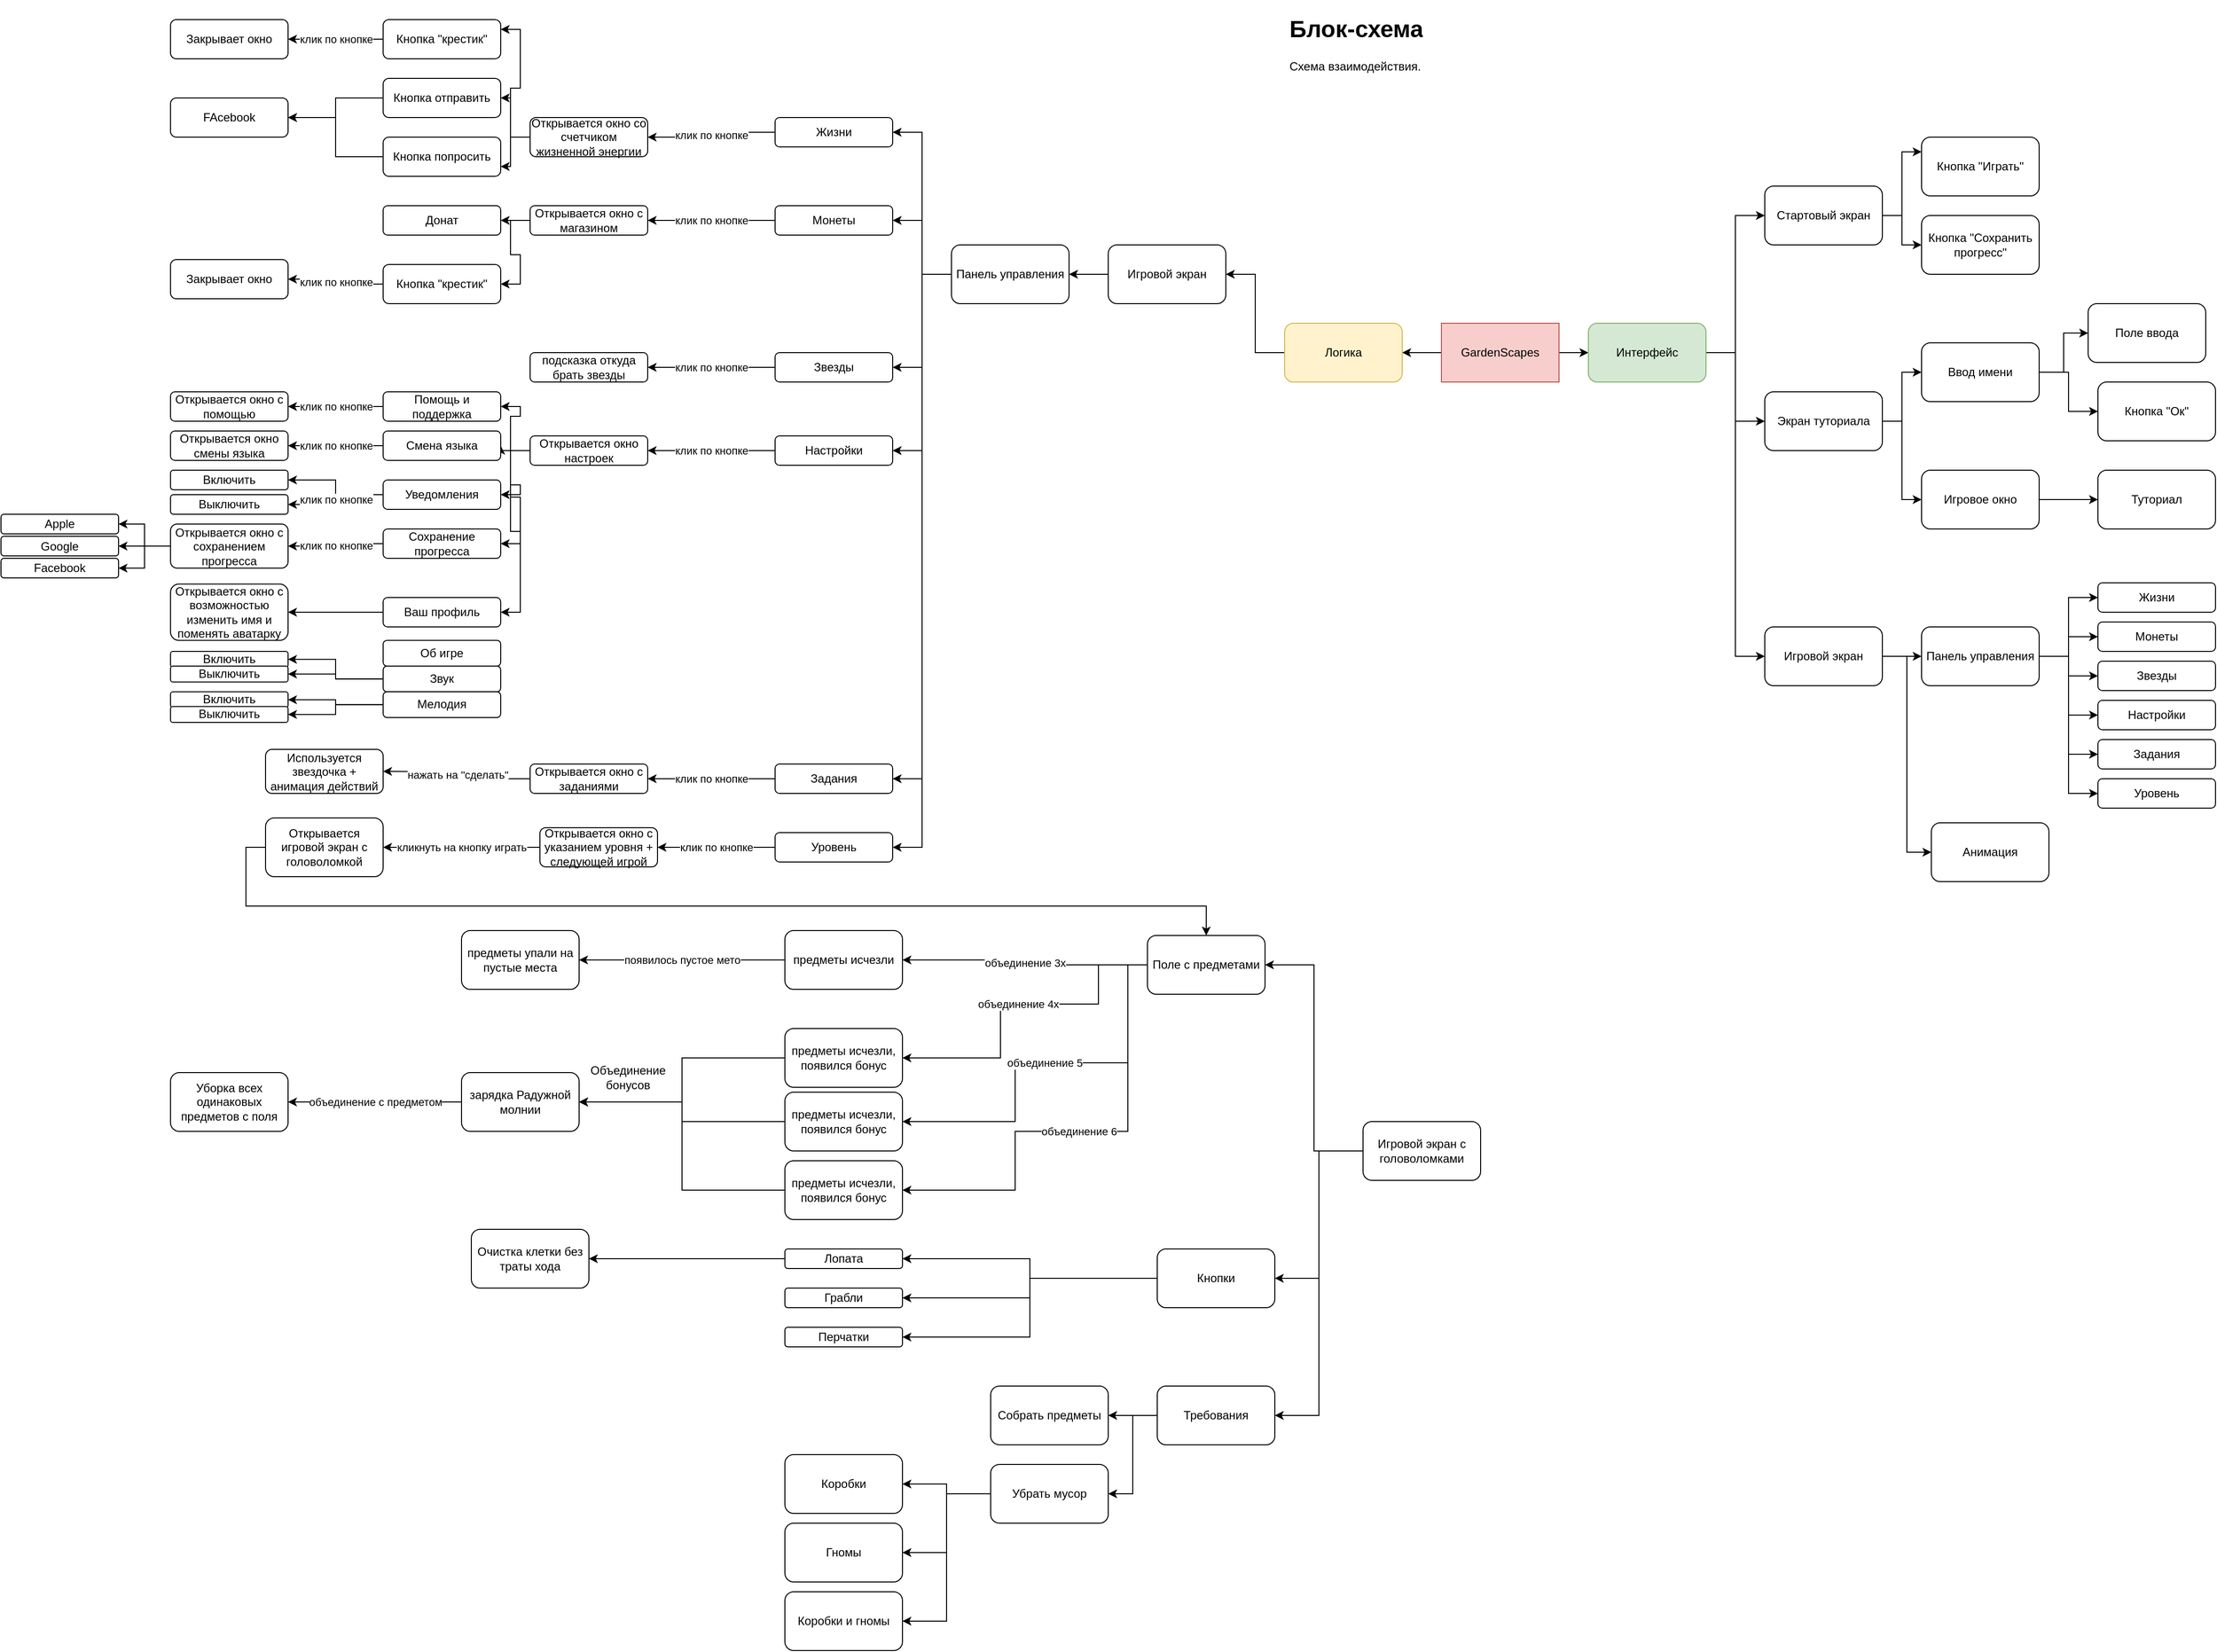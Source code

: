<mxfile version="15.9.4" type="github">
  <diagram id="-3qTyUgSQW8smCoNh1RV" name="Page-1">
    <mxGraphModel dx="2748" dy="619" grid="1" gridSize="10" guides="1" tooltips="1" connect="1" arrows="1" fold="1" page="1" pageScale="1" pageWidth="827" pageHeight="1169" math="0" shadow="0">
      <root>
        <mxCell id="0" />
        <mxCell id="1" parent="0" />
        <mxCell id="cfINHwRxvX_QHTuSYm5q-5" style="edgeStyle=orthogonalEdgeStyle;rounded=0;orthogonalLoop=1;jettySize=auto;html=1;exitX=1;exitY=0.5;exitDx=0;exitDy=0;entryX=0;entryY=0.5;entryDx=0;entryDy=0;" parent="1" source="cfINHwRxvX_QHTuSYm5q-1" target="cfINHwRxvX_QHTuSYm5q-4" edge="1">
          <mxGeometry relative="1" as="geometry" />
        </mxCell>
        <mxCell id="cfINHwRxvX_QHTuSYm5q-45" style="edgeStyle=orthogonalEdgeStyle;rounded=0;orthogonalLoop=1;jettySize=auto;html=1;exitX=0;exitY=0.5;exitDx=0;exitDy=0;entryX=1;entryY=0.5;entryDx=0;entryDy=0;" parent="1" source="cfINHwRxvX_QHTuSYm5q-1" target="cfINHwRxvX_QHTuSYm5q-44" edge="1">
          <mxGeometry relative="1" as="geometry" />
        </mxCell>
        <mxCell id="cfINHwRxvX_QHTuSYm5q-1" value="GardenScapes" style="rounded=0;whiteSpace=wrap;html=1;fillColor=#f8cecc;strokeColor=#b85450;" parent="1" vertex="1">
          <mxGeometry x="350" y="360" width="120" height="60" as="geometry" />
        </mxCell>
        <mxCell id="cfINHwRxvX_QHTuSYm5q-9" style="edgeStyle=orthogonalEdgeStyle;rounded=0;orthogonalLoop=1;jettySize=auto;html=1;exitX=1;exitY=0.5;exitDx=0;exitDy=0;entryX=0;entryY=0.5;entryDx=0;entryDy=0;" parent="1" source="cfINHwRxvX_QHTuSYm5q-4" target="cfINHwRxvX_QHTuSYm5q-6" edge="1">
          <mxGeometry relative="1" as="geometry" />
        </mxCell>
        <mxCell id="cfINHwRxvX_QHTuSYm5q-19" style="edgeStyle=orthogonalEdgeStyle;rounded=0;orthogonalLoop=1;jettySize=auto;html=1;exitX=1;exitY=0.5;exitDx=0;exitDy=0;entryX=0;entryY=0.5;entryDx=0;entryDy=0;" parent="1" source="cfINHwRxvX_QHTuSYm5q-4" target="cfINHwRxvX_QHTuSYm5q-13" edge="1">
          <mxGeometry relative="1" as="geometry" />
        </mxCell>
        <mxCell id="cfINHwRxvX_QHTuSYm5q-27" style="edgeStyle=orthogonalEdgeStyle;rounded=0;orthogonalLoop=1;jettySize=auto;html=1;exitX=1;exitY=0.5;exitDx=0;exitDy=0;entryX=0;entryY=0.5;entryDx=0;entryDy=0;" parent="1" source="cfINHwRxvX_QHTuSYm5q-4" target="cfINHwRxvX_QHTuSYm5q-26" edge="1">
          <mxGeometry relative="1" as="geometry" />
        </mxCell>
        <mxCell id="cfINHwRxvX_QHTuSYm5q-4" value="Интерфейс" style="rounded=1;whiteSpace=wrap;html=1;fillColor=#d5e8d4;strokeColor=#82b366;" parent="1" vertex="1">
          <mxGeometry x="500" y="360" width="120" height="60" as="geometry" />
        </mxCell>
        <mxCell id="cfINHwRxvX_QHTuSYm5q-10" style="edgeStyle=orthogonalEdgeStyle;rounded=0;orthogonalLoop=1;jettySize=auto;html=1;exitX=1;exitY=0.5;exitDx=0;exitDy=0;entryX=0;entryY=0.25;entryDx=0;entryDy=0;" parent="1" source="cfINHwRxvX_QHTuSYm5q-6" target="cfINHwRxvX_QHTuSYm5q-7" edge="1">
          <mxGeometry relative="1" as="geometry" />
        </mxCell>
        <mxCell id="cfINHwRxvX_QHTuSYm5q-11" style="edgeStyle=orthogonalEdgeStyle;rounded=0;orthogonalLoop=1;jettySize=auto;html=1;exitX=1;exitY=0.5;exitDx=0;exitDy=0;entryX=0;entryY=0.5;entryDx=0;entryDy=0;" parent="1" source="cfINHwRxvX_QHTuSYm5q-6" target="cfINHwRxvX_QHTuSYm5q-8" edge="1">
          <mxGeometry relative="1" as="geometry" />
        </mxCell>
        <mxCell id="cfINHwRxvX_QHTuSYm5q-6" value="Стартовый экран" style="rounded=1;whiteSpace=wrap;html=1;" parent="1" vertex="1">
          <mxGeometry x="680" y="220" width="120" height="60" as="geometry" />
        </mxCell>
        <mxCell id="cfINHwRxvX_QHTuSYm5q-7" value="Кнопка &quot;Играть&quot;&lt;span style=&quot;color: rgba(0 , 0 , 0 , 0) ; font-family: monospace ; font-size: 0px&quot;&gt;%3CmxGraphModel%3E%3Croot%3E%3CmxCell%20id%3D%220%22%2F%3E%3CmxCell%20id%3D%221%22%20parent%3D%220%22%2F%3E%3CmxCell%20id%3D%222%22%20value%3D%22%D0%A1%D1%82%D0%B0%D1%80%D1%82%D0%BE%D0%B2%D1%8B%D0%B9%20%D1%8D%D0%BA%D1%80%D0%B0%D0%BD%22%20style%3D%22rounded%3D1%3BwhiteSpace%3Dwrap%3Bhtml%3D1%3B%22%20vertex%3D%221%22%20parent%3D%221%22%3E%3CmxGeometry%20x%3D%22640%22%20y%3D%22220%22%20width%3D%22120%22%20height%3D%2260%22%20as%3D%22geometry%22%2F%3E%3C%2FmxCell%3E%3C%2Froot%3E%3C%2FmxGraphModel%3E&lt;/span&gt;" style="rounded=1;whiteSpace=wrap;html=1;" parent="1" vertex="1">
          <mxGeometry x="840" y="170" width="120" height="60" as="geometry" />
        </mxCell>
        <mxCell id="cfINHwRxvX_QHTuSYm5q-8" value="Кнопка &quot;Сохранить прогресс&quot;" style="rounded=1;whiteSpace=wrap;html=1;" parent="1" vertex="1">
          <mxGeometry x="840" y="250" width="120" height="60" as="geometry" />
        </mxCell>
        <mxCell id="cfINHwRxvX_QHTuSYm5q-21" style="edgeStyle=orthogonalEdgeStyle;rounded=0;orthogonalLoop=1;jettySize=auto;html=1;exitX=1;exitY=0.5;exitDx=0;exitDy=0;entryX=0;entryY=0.5;entryDx=0;entryDy=0;" parent="1" source="cfINHwRxvX_QHTuSYm5q-13" target="cfINHwRxvX_QHTuSYm5q-14" edge="1">
          <mxGeometry relative="1" as="geometry" />
        </mxCell>
        <mxCell id="cfINHwRxvX_QHTuSYm5q-22" style="edgeStyle=orthogonalEdgeStyle;rounded=0;orthogonalLoop=1;jettySize=auto;html=1;exitX=1;exitY=0.5;exitDx=0;exitDy=0;entryX=0;entryY=0.5;entryDx=0;entryDy=0;" parent="1" source="cfINHwRxvX_QHTuSYm5q-13" target="cfINHwRxvX_QHTuSYm5q-17" edge="1">
          <mxGeometry relative="1" as="geometry" />
        </mxCell>
        <mxCell id="cfINHwRxvX_QHTuSYm5q-13" value="Экран туториала" style="rounded=1;whiteSpace=wrap;html=1;" parent="1" vertex="1">
          <mxGeometry x="680" y="430" width="120" height="60" as="geometry" />
        </mxCell>
        <mxCell id="cfINHwRxvX_QHTuSYm5q-24" style="edgeStyle=orthogonalEdgeStyle;rounded=0;orthogonalLoop=1;jettySize=auto;html=1;exitX=1;exitY=0.5;exitDx=0;exitDy=0;entryX=0;entryY=0.5;entryDx=0;entryDy=0;" parent="1" source="cfINHwRxvX_QHTuSYm5q-14" target="cfINHwRxvX_QHTuSYm5q-15" edge="1">
          <mxGeometry relative="1" as="geometry" />
        </mxCell>
        <mxCell id="cfINHwRxvX_QHTuSYm5q-25" style="edgeStyle=orthogonalEdgeStyle;rounded=0;orthogonalLoop=1;jettySize=auto;html=1;exitX=1;exitY=0.5;exitDx=0;exitDy=0;entryX=0;entryY=0.5;entryDx=0;entryDy=0;" parent="1" source="cfINHwRxvX_QHTuSYm5q-14" target="cfINHwRxvX_QHTuSYm5q-16" edge="1">
          <mxGeometry relative="1" as="geometry" />
        </mxCell>
        <mxCell id="cfINHwRxvX_QHTuSYm5q-14" value="Ввод имени" style="rounded=1;whiteSpace=wrap;html=1;" parent="1" vertex="1">
          <mxGeometry x="840" y="380" width="120" height="60" as="geometry" />
        </mxCell>
        <mxCell id="cfINHwRxvX_QHTuSYm5q-15" value="Поле ввода" style="rounded=1;whiteSpace=wrap;html=1;" parent="1" vertex="1">
          <mxGeometry x="1010" y="340" width="120" height="60" as="geometry" />
        </mxCell>
        <mxCell id="cfINHwRxvX_QHTuSYm5q-16" value="Кнопка &quot;Ок&quot;" style="rounded=1;whiteSpace=wrap;html=1;" parent="1" vertex="1">
          <mxGeometry x="1020" y="420" width="120" height="60" as="geometry" />
        </mxCell>
        <mxCell id="cfINHwRxvX_QHTuSYm5q-23" style="edgeStyle=orthogonalEdgeStyle;rounded=0;orthogonalLoop=1;jettySize=auto;html=1;exitX=1;exitY=0.5;exitDx=0;exitDy=0;entryX=0;entryY=0.5;entryDx=0;entryDy=0;" parent="1" source="cfINHwRxvX_QHTuSYm5q-17" target="cfINHwRxvX_QHTuSYm5q-18" edge="1">
          <mxGeometry relative="1" as="geometry" />
        </mxCell>
        <mxCell id="cfINHwRxvX_QHTuSYm5q-17" value="Игровое окно" style="rounded=1;whiteSpace=wrap;html=1;" parent="1" vertex="1">
          <mxGeometry x="840" y="510" width="120" height="60" as="geometry" />
        </mxCell>
        <mxCell id="cfINHwRxvX_QHTuSYm5q-18" value="Туториал" style="rounded=1;whiteSpace=wrap;html=1;" parent="1" vertex="1">
          <mxGeometry x="1020" y="510" width="120" height="60" as="geometry" />
        </mxCell>
        <mxCell id="cfINHwRxvX_QHTuSYm5q-33" style="edgeStyle=orthogonalEdgeStyle;rounded=0;orthogonalLoop=1;jettySize=auto;html=1;exitX=1;exitY=0.5;exitDx=0;exitDy=0;entryX=0;entryY=0.5;entryDx=0;entryDy=0;" parent="1" source="cfINHwRxvX_QHTuSYm5q-26" target="cfINHwRxvX_QHTuSYm5q-32" edge="1">
          <mxGeometry relative="1" as="geometry" />
        </mxCell>
        <mxCell id="cfINHwRxvX_QHTuSYm5q-43" style="edgeStyle=orthogonalEdgeStyle;rounded=0;orthogonalLoop=1;jettySize=auto;html=1;exitX=1;exitY=0.5;exitDx=0;exitDy=0;entryX=0;entryY=0.5;entryDx=0;entryDy=0;" parent="1" source="cfINHwRxvX_QHTuSYm5q-26" target="cfINHwRxvX_QHTuSYm5q-42" edge="1">
          <mxGeometry relative="1" as="geometry" />
        </mxCell>
        <mxCell id="cfINHwRxvX_QHTuSYm5q-26" value="Игровой экран" style="rounded=1;whiteSpace=wrap;html=1;" parent="1" vertex="1">
          <mxGeometry x="680" y="670" width="120" height="60" as="geometry" />
        </mxCell>
        <mxCell id="cfINHwRxvX_QHTuSYm5q-28" value="Жизни" style="rounded=1;whiteSpace=wrap;html=1;" parent="1" vertex="1">
          <mxGeometry x="1020" y="625" width="120" height="30" as="geometry" />
        </mxCell>
        <mxCell id="cfINHwRxvX_QHTuSYm5q-29" value="Монеты&lt;span style=&quot;color: rgba(0 , 0 , 0 , 0) ; font-family: monospace ; font-size: 0px&quot;&gt;%3CmxGraphModel%3E%3Croot%3E%3CmxCell%20id%3D%220%22%2F%3E%3CmxCell%20id%3D%221%22%20parent%3D%220%22%2F%3E%3CmxCell%20id%3D%222%22%20value%3D%22%D0%96%D0%B8%D0%B7%D0%BD%D0%B8%22%20style%3D%22rounded%3D1%3BwhiteSpace%3Dwrap%3Bhtml%3D1%3B%22%20vertex%3D%221%22%20parent%3D%221%22%3E%3CmxGeometry%20x%3D%22840%22%20y%3D%22630%22%20width%3D%22120%22%20height%3D%2230%22%20as%3D%22geometry%22%2F%3E%3C%2FmxCell%3E%3C%2Froot%3E%3C%2FmxGraphModel%3E&lt;/span&gt;" style="rounded=1;whiteSpace=wrap;html=1;" parent="1" vertex="1">
          <mxGeometry x="1020" y="665" width="120" height="30" as="geometry" />
        </mxCell>
        <mxCell id="cfINHwRxvX_QHTuSYm5q-30" value="Звезды" style="rounded=1;whiteSpace=wrap;html=1;" parent="1" vertex="1">
          <mxGeometry x="1020" y="705" width="120" height="30" as="geometry" />
        </mxCell>
        <mxCell id="cfINHwRxvX_QHTuSYm5q-31" value="Настройки" style="rounded=1;whiteSpace=wrap;html=1;" parent="1" vertex="1">
          <mxGeometry x="1020" y="745" width="120" height="30" as="geometry" />
        </mxCell>
        <mxCell id="cfINHwRxvX_QHTuSYm5q-34" style="edgeStyle=orthogonalEdgeStyle;rounded=0;orthogonalLoop=1;jettySize=auto;html=1;exitX=1;exitY=0.5;exitDx=0;exitDy=0;entryX=0;entryY=0.5;entryDx=0;entryDy=0;" parent="1" source="cfINHwRxvX_QHTuSYm5q-32" target="cfINHwRxvX_QHTuSYm5q-28" edge="1">
          <mxGeometry relative="1" as="geometry" />
        </mxCell>
        <mxCell id="cfINHwRxvX_QHTuSYm5q-35" style="edgeStyle=orthogonalEdgeStyle;rounded=0;orthogonalLoop=1;jettySize=auto;html=1;exitX=1;exitY=0.5;exitDx=0;exitDy=0;entryX=0;entryY=0.5;entryDx=0;entryDy=0;" parent="1" source="cfINHwRxvX_QHTuSYm5q-32" target="cfINHwRxvX_QHTuSYm5q-29" edge="1">
          <mxGeometry relative="1" as="geometry" />
        </mxCell>
        <mxCell id="cfINHwRxvX_QHTuSYm5q-36" style="edgeStyle=orthogonalEdgeStyle;rounded=0;orthogonalLoop=1;jettySize=auto;html=1;exitX=1;exitY=0.5;exitDx=0;exitDy=0;" parent="1" source="cfINHwRxvX_QHTuSYm5q-32" target="cfINHwRxvX_QHTuSYm5q-30" edge="1">
          <mxGeometry relative="1" as="geometry" />
        </mxCell>
        <mxCell id="cfINHwRxvX_QHTuSYm5q-37" style="edgeStyle=orthogonalEdgeStyle;rounded=0;orthogonalLoop=1;jettySize=auto;html=1;exitX=1;exitY=0.5;exitDx=0;exitDy=0;entryX=0;entryY=0.5;entryDx=0;entryDy=0;" parent="1" source="cfINHwRxvX_QHTuSYm5q-32" target="cfINHwRxvX_QHTuSYm5q-31" edge="1">
          <mxGeometry relative="1" as="geometry" />
        </mxCell>
        <mxCell id="cfINHwRxvX_QHTuSYm5q-40" style="edgeStyle=orthogonalEdgeStyle;rounded=0;orthogonalLoop=1;jettySize=auto;html=1;exitX=1;exitY=0.5;exitDx=0;exitDy=0;entryX=0;entryY=0.5;entryDx=0;entryDy=0;" parent="1" source="cfINHwRxvX_QHTuSYm5q-32" target="cfINHwRxvX_QHTuSYm5q-38" edge="1">
          <mxGeometry relative="1" as="geometry" />
        </mxCell>
        <mxCell id="cfINHwRxvX_QHTuSYm5q-41" style="edgeStyle=orthogonalEdgeStyle;rounded=0;orthogonalLoop=1;jettySize=auto;html=1;exitX=1;exitY=0.5;exitDx=0;exitDy=0;entryX=0;entryY=0.5;entryDx=0;entryDy=0;" parent="1" source="cfINHwRxvX_QHTuSYm5q-32" target="cfINHwRxvX_QHTuSYm5q-39" edge="1">
          <mxGeometry relative="1" as="geometry" />
        </mxCell>
        <mxCell id="cfINHwRxvX_QHTuSYm5q-32" value="Панель управления" style="rounded=1;whiteSpace=wrap;html=1;" parent="1" vertex="1">
          <mxGeometry x="840" y="670" width="120" height="60" as="geometry" />
        </mxCell>
        <mxCell id="cfINHwRxvX_QHTuSYm5q-38" value="Задания" style="rounded=1;whiteSpace=wrap;html=1;" parent="1" vertex="1">
          <mxGeometry x="1020" y="785" width="120" height="30" as="geometry" />
        </mxCell>
        <mxCell id="cfINHwRxvX_QHTuSYm5q-39" value="Уровень" style="rounded=1;whiteSpace=wrap;html=1;" parent="1" vertex="1">
          <mxGeometry x="1020" y="825" width="120" height="30" as="geometry" />
        </mxCell>
        <mxCell id="cfINHwRxvX_QHTuSYm5q-42" value="Анимация" style="rounded=1;whiteSpace=wrap;html=1;" parent="1" vertex="1">
          <mxGeometry x="850" y="870" width="120" height="60" as="geometry" />
        </mxCell>
        <mxCell id="cfINHwRxvX_QHTuSYm5q-63" style="edgeStyle=orthogonalEdgeStyle;rounded=0;orthogonalLoop=1;jettySize=auto;html=1;exitX=0;exitY=0.5;exitDx=0;exitDy=0;entryX=1;entryY=0.5;entryDx=0;entryDy=0;" parent="1" source="cfINHwRxvX_QHTuSYm5q-44" target="cfINHwRxvX_QHTuSYm5q-48" edge="1">
          <mxGeometry relative="1" as="geometry" />
        </mxCell>
        <mxCell id="cfINHwRxvX_QHTuSYm5q-44" value="Логика" style="rounded=1;whiteSpace=wrap;html=1;fillColor=#fff2cc;strokeColor=#d6b656;" parent="1" vertex="1">
          <mxGeometry x="190" y="360" width="120" height="60" as="geometry" />
        </mxCell>
        <mxCell id="cfINHwRxvX_QHTuSYm5q-64" style="edgeStyle=orthogonalEdgeStyle;rounded=0;orthogonalLoop=1;jettySize=auto;html=1;exitX=0;exitY=0.5;exitDx=0;exitDy=0;entryX=1;entryY=0.5;entryDx=0;entryDy=0;" parent="1" source="cfINHwRxvX_QHTuSYm5q-48" target="cfINHwRxvX_QHTuSYm5q-59" edge="1">
          <mxGeometry relative="1" as="geometry" />
        </mxCell>
        <mxCell id="cfINHwRxvX_QHTuSYm5q-48" value="Игровой экран" style="rounded=1;whiteSpace=wrap;html=1;" parent="1" vertex="1">
          <mxGeometry x="10" y="280" width="120" height="60" as="geometry" />
        </mxCell>
        <mxCell id="cfINHwRxvX_QHTuSYm5q-72" value="клик по кнопке" style="edgeStyle=orthogonalEdgeStyle;rounded=0;orthogonalLoop=1;jettySize=auto;html=1;exitX=0;exitY=0.5;exitDx=0;exitDy=0;entryX=1;entryY=0.5;entryDx=0;entryDy=0;" parent="1" source="cfINHwRxvX_QHTuSYm5q-49" target="cfINHwRxvX_QHTuSYm5q-71" edge="1">
          <mxGeometry relative="1" as="geometry" />
        </mxCell>
        <mxCell id="cfINHwRxvX_QHTuSYm5q-49" value="Жизни" style="rounded=1;whiteSpace=wrap;html=1;" parent="1" vertex="1">
          <mxGeometry x="-330" y="150" width="120" height="30" as="geometry" />
        </mxCell>
        <mxCell id="cfINHwRxvX_QHTuSYm5q-82" value="клик по кнопке" style="edgeStyle=orthogonalEdgeStyle;rounded=0;orthogonalLoop=1;jettySize=auto;html=1;exitX=0;exitY=0.5;exitDx=0;exitDy=0;entryX=1;entryY=0.5;entryDx=0;entryDy=0;" parent="1" source="cfINHwRxvX_QHTuSYm5q-50" target="cfINHwRxvX_QHTuSYm5q-81" edge="1">
          <mxGeometry relative="1" as="geometry" />
        </mxCell>
        <mxCell id="cfINHwRxvX_QHTuSYm5q-50" value="Монеты&lt;span style=&quot;color: rgba(0 , 0 , 0 , 0) ; font-family: monospace ; font-size: 0px&quot;&gt;%3CmxGraphModel%3E%3Croot%3E%3CmxCell%20id%3D%220%22%2F%3E%3CmxCell%20id%3D%221%22%20parent%3D%220%22%2F%3E%3CmxCell%20id%3D%222%22%20value%3D%22%D0%96%D0%B8%D0%B7%D0%BD%D0%B8%22%20style%3D%22rounded%3D1%3BwhiteSpace%3Dwrap%3Bhtml%3D1%3B%22%20vertex%3D%221%22%20parent%3D%221%22%3E%3CmxGeometry%20x%3D%22840%22%20y%3D%22630%22%20width%3D%22120%22%20height%3D%2230%22%20as%3D%22geometry%22%2F%3E%3C%2FmxCell%3E%3C%2Froot%3E%3C%2FmxGraphModel%3E&lt;/span&gt;" style="rounded=1;whiteSpace=wrap;html=1;" parent="1" vertex="1">
          <mxGeometry x="-330" y="240" width="120" height="30" as="geometry" />
        </mxCell>
        <mxCell id="cfINHwRxvX_QHTuSYm5q-94" value="клик по кнопке" style="edgeStyle=orthogonalEdgeStyle;rounded=0;orthogonalLoop=1;jettySize=auto;html=1;exitX=0;exitY=0.5;exitDx=0;exitDy=0;entryX=1;entryY=0.5;entryDx=0;entryDy=0;" parent="1" source="cfINHwRxvX_QHTuSYm5q-51" target="cfINHwRxvX_QHTuSYm5q-93" edge="1">
          <mxGeometry relative="1" as="geometry" />
        </mxCell>
        <mxCell id="cfINHwRxvX_QHTuSYm5q-51" value="Звезды" style="rounded=1;whiteSpace=wrap;html=1;" parent="1" vertex="1">
          <mxGeometry x="-330" y="390" width="120" height="30" as="geometry" />
        </mxCell>
        <mxCell id="cfINHwRxvX_QHTuSYm5q-96" value="клик по кнопке" style="edgeStyle=orthogonalEdgeStyle;rounded=0;orthogonalLoop=1;jettySize=auto;html=1;exitX=0;exitY=0.5;exitDx=0;exitDy=0;entryX=1;entryY=0.5;entryDx=0;entryDy=0;" parent="1" source="cfINHwRxvX_QHTuSYm5q-52" target="cfINHwRxvX_QHTuSYm5q-95" edge="1">
          <mxGeometry relative="1" as="geometry" />
        </mxCell>
        <mxCell id="cfINHwRxvX_QHTuSYm5q-52" value="Настройки" style="rounded=1;whiteSpace=wrap;html=1;" parent="1" vertex="1">
          <mxGeometry x="-330" y="475" width="120" height="30" as="geometry" />
        </mxCell>
        <mxCell id="cfINHwRxvX_QHTuSYm5q-65" style="edgeStyle=orthogonalEdgeStyle;rounded=0;orthogonalLoop=1;jettySize=auto;html=1;exitX=0;exitY=0.5;exitDx=0;exitDy=0;entryX=1;entryY=0.5;entryDx=0;entryDy=0;" parent="1" source="cfINHwRxvX_QHTuSYm5q-59" target="cfINHwRxvX_QHTuSYm5q-49" edge="1">
          <mxGeometry relative="1" as="geometry" />
        </mxCell>
        <mxCell id="cfINHwRxvX_QHTuSYm5q-66" style="edgeStyle=orthogonalEdgeStyle;rounded=0;orthogonalLoop=1;jettySize=auto;html=1;exitX=0;exitY=0.5;exitDx=0;exitDy=0;entryX=1;entryY=0.5;entryDx=0;entryDy=0;" parent="1" source="cfINHwRxvX_QHTuSYm5q-59" target="cfINHwRxvX_QHTuSYm5q-50" edge="1">
          <mxGeometry relative="1" as="geometry" />
        </mxCell>
        <mxCell id="cfINHwRxvX_QHTuSYm5q-67" style="edgeStyle=orthogonalEdgeStyle;rounded=0;orthogonalLoop=1;jettySize=auto;html=1;exitX=0;exitY=0.5;exitDx=0;exitDy=0;entryX=1;entryY=0.5;entryDx=0;entryDy=0;" parent="1" source="cfINHwRxvX_QHTuSYm5q-59" target="cfINHwRxvX_QHTuSYm5q-51" edge="1">
          <mxGeometry relative="1" as="geometry" />
        </mxCell>
        <mxCell id="cfINHwRxvX_QHTuSYm5q-68" style="edgeStyle=orthogonalEdgeStyle;rounded=0;orthogonalLoop=1;jettySize=auto;html=1;exitX=0;exitY=0.5;exitDx=0;exitDy=0;entryX=1;entryY=0.5;entryDx=0;entryDy=0;" parent="1" source="cfINHwRxvX_QHTuSYm5q-59" target="cfINHwRxvX_QHTuSYm5q-52" edge="1">
          <mxGeometry relative="1" as="geometry" />
        </mxCell>
        <mxCell id="cfINHwRxvX_QHTuSYm5q-69" style="edgeStyle=orthogonalEdgeStyle;rounded=0;orthogonalLoop=1;jettySize=auto;html=1;exitX=0;exitY=0.5;exitDx=0;exitDy=0;entryX=1;entryY=0.5;entryDx=0;entryDy=0;" parent="1" source="cfINHwRxvX_QHTuSYm5q-59" target="cfINHwRxvX_QHTuSYm5q-60" edge="1">
          <mxGeometry relative="1" as="geometry" />
        </mxCell>
        <mxCell id="cfINHwRxvX_QHTuSYm5q-70" style="edgeStyle=orthogonalEdgeStyle;rounded=0;orthogonalLoop=1;jettySize=auto;html=1;exitX=0;exitY=0.5;exitDx=0;exitDy=0;entryX=1;entryY=0.5;entryDx=0;entryDy=0;" parent="1" source="cfINHwRxvX_QHTuSYm5q-59" target="cfINHwRxvX_QHTuSYm5q-61" edge="1">
          <mxGeometry relative="1" as="geometry" />
        </mxCell>
        <mxCell id="cfINHwRxvX_QHTuSYm5q-59" value="Панель управления" style="rounded=1;whiteSpace=wrap;html=1;" parent="1" vertex="1">
          <mxGeometry x="-150" y="280" width="120" height="60" as="geometry" />
        </mxCell>
        <mxCell id="cfINHwRxvX_QHTuSYm5q-98" value="клик по кнопке" style="edgeStyle=orthogonalEdgeStyle;rounded=0;orthogonalLoop=1;jettySize=auto;html=1;exitX=0;exitY=0.5;exitDx=0;exitDy=0;entryX=1;entryY=0.5;entryDx=0;entryDy=0;" parent="1" source="cfINHwRxvX_QHTuSYm5q-60" target="cfINHwRxvX_QHTuSYm5q-97" edge="1">
          <mxGeometry relative="1" as="geometry" />
        </mxCell>
        <mxCell id="cfINHwRxvX_QHTuSYm5q-60" value="Задания" style="rounded=1;whiteSpace=wrap;html=1;" parent="1" vertex="1">
          <mxGeometry x="-330" y="810" width="120" height="30" as="geometry" />
        </mxCell>
        <mxCell id="cfINHwRxvX_QHTuSYm5q-102" value="клик по кнопке" style="edgeStyle=orthogonalEdgeStyle;rounded=0;orthogonalLoop=1;jettySize=auto;html=1;exitX=0;exitY=0.5;exitDx=0;exitDy=0;" parent="1" source="cfINHwRxvX_QHTuSYm5q-61" target="cfINHwRxvX_QHTuSYm5q-101" edge="1">
          <mxGeometry relative="1" as="geometry" />
        </mxCell>
        <mxCell id="cfINHwRxvX_QHTuSYm5q-61" value="Уровень" style="rounded=1;whiteSpace=wrap;html=1;" parent="1" vertex="1">
          <mxGeometry x="-330" y="880" width="120" height="30" as="geometry" />
        </mxCell>
        <mxCell id="cfINHwRxvX_QHTuSYm5q-75" style="edgeStyle=orthogonalEdgeStyle;rounded=0;orthogonalLoop=1;jettySize=auto;html=1;exitX=0;exitY=0.5;exitDx=0;exitDy=0;entryX=1;entryY=0.5;entryDx=0;entryDy=0;" parent="1" source="cfINHwRxvX_QHTuSYm5q-71" target="cfINHwRxvX_QHTuSYm5q-73" edge="1">
          <mxGeometry relative="1" as="geometry" />
        </mxCell>
        <mxCell id="cfINHwRxvX_QHTuSYm5q-76" style="edgeStyle=orthogonalEdgeStyle;rounded=0;orthogonalLoop=1;jettySize=auto;html=1;exitX=0;exitY=0.5;exitDx=0;exitDy=0;entryX=1;entryY=0.75;entryDx=0;entryDy=0;" parent="1" source="cfINHwRxvX_QHTuSYm5q-71" target="cfINHwRxvX_QHTuSYm5q-74" edge="1">
          <mxGeometry relative="1" as="geometry" />
        </mxCell>
        <mxCell id="cfINHwRxvX_QHTuSYm5q-86" style="edgeStyle=orthogonalEdgeStyle;rounded=0;orthogonalLoop=1;jettySize=auto;html=1;exitX=0;exitY=0.5;exitDx=0;exitDy=0;entryX=1;entryY=0.25;entryDx=0;entryDy=0;" parent="1" source="cfINHwRxvX_QHTuSYm5q-71" target="cfINHwRxvX_QHTuSYm5q-85" edge="1">
          <mxGeometry relative="1" as="geometry" />
        </mxCell>
        <mxCell id="cfINHwRxvX_QHTuSYm5q-71" value="Открывается окно со счетчиком жизненной энергии" style="rounded=1;whiteSpace=wrap;html=1;" parent="1" vertex="1">
          <mxGeometry x="-580" y="150" width="120" height="40" as="geometry" />
        </mxCell>
        <mxCell id="cfINHwRxvX_QHTuSYm5q-79" style="edgeStyle=orthogonalEdgeStyle;rounded=0;orthogonalLoop=1;jettySize=auto;html=1;exitX=0;exitY=0.5;exitDx=0;exitDy=0;entryX=1;entryY=0.5;entryDx=0;entryDy=0;" parent="1" source="cfINHwRxvX_QHTuSYm5q-73" target="cfINHwRxvX_QHTuSYm5q-77" edge="1">
          <mxGeometry relative="1" as="geometry" />
        </mxCell>
        <mxCell id="cfINHwRxvX_QHTuSYm5q-73" value="Кнопка отправить" style="rounded=1;whiteSpace=wrap;html=1;" parent="1" vertex="1">
          <mxGeometry x="-730" y="110" width="120" height="40" as="geometry" />
        </mxCell>
        <mxCell id="cfINHwRxvX_QHTuSYm5q-80" style="edgeStyle=orthogonalEdgeStyle;rounded=0;orthogonalLoop=1;jettySize=auto;html=1;exitX=0;exitY=0.5;exitDx=0;exitDy=0;entryX=1;entryY=0.5;entryDx=0;entryDy=0;" parent="1" source="cfINHwRxvX_QHTuSYm5q-74" target="cfINHwRxvX_QHTuSYm5q-77" edge="1">
          <mxGeometry relative="1" as="geometry" />
        </mxCell>
        <mxCell id="cfINHwRxvX_QHTuSYm5q-74" value="Кнопка попросить" style="rounded=1;whiteSpace=wrap;html=1;" parent="1" vertex="1">
          <mxGeometry x="-730" y="170" width="120" height="40" as="geometry" />
        </mxCell>
        <mxCell id="cfINHwRxvX_QHTuSYm5q-77" value="FAcebook" style="rounded=1;whiteSpace=wrap;html=1;" parent="1" vertex="1">
          <mxGeometry x="-947" y="130" width="120" height="40" as="geometry" />
        </mxCell>
        <mxCell id="cfINHwRxvX_QHTuSYm5q-84" style="edgeStyle=orthogonalEdgeStyle;rounded=0;orthogonalLoop=1;jettySize=auto;html=1;exitX=0;exitY=0.5;exitDx=0;exitDy=0;entryX=1;entryY=0.5;entryDx=0;entryDy=0;" parent="1" source="cfINHwRxvX_QHTuSYm5q-81" target="cfINHwRxvX_QHTuSYm5q-83" edge="1">
          <mxGeometry relative="1" as="geometry" />
        </mxCell>
        <mxCell id="cfINHwRxvX_QHTuSYm5q-92" style="edgeStyle=orthogonalEdgeStyle;rounded=0;orthogonalLoop=1;jettySize=auto;html=1;exitX=0;exitY=0.5;exitDx=0;exitDy=0;entryX=1;entryY=0.5;entryDx=0;entryDy=0;" parent="1" source="cfINHwRxvX_QHTuSYm5q-81" target="cfINHwRxvX_QHTuSYm5q-90" edge="1">
          <mxGeometry relative="1" as="geometry" />
        </mxCell>
        <mxCell id="cfINHwRxvX_QHTuSYm5q-81" value="Открывается окно с магазином" style="rounded=1;whiteSpace=wrap;html=1;" parent="1" vertex="1">
          <mxGeometry x="-580" y="240" width="120" height="30" as="geometry" />
        </mxCell>
        <mxCell id="cfINHwRxvX_QHTuSYm5q-83" value="Донат" style="rounded=1;whiteSpace=wrap;html=1;" parent="1" vertex="1">
          <mxGeometry x="-730" y="240" width="120" height="30" as="geometry" />
        </mxCell>
        <mxCell id="cfINHwRxvX_QHTuSYm5q-88" value="клик по кнопке" style="edgeStyle=orthogonalEdgeStyle;rounded=0;orthogonalLoop=1;jettySize=auto;html=1;exitX=0;exitY=0.5;exitDx=0;exitDy=0;entryX=1;entryY=0.5;entryDx=0;entryDy=0;" parent="1" source="cfINHwRxvX_QHTuSYm5q-85" target="cfINHwRxvX_QHTuSYm5q-87" edge="1">
          <mxGeometry relative="1" as="geometry" />
        </mxCell>
        <mxCell id="cfINHwRxvX_QHTuSYm5q-85" value="Кнопка &quot;крестик&quot;" style="rounded=1;whiteSpace=wrap;html=1;" parent="1" vertex="1">
          <mxGeometry x="-730" y="50" width="120" height="40" as="geometry" />
        </mxCell>
        <mxCell id="cfINHwRxvX_QHTuSYm5q-87" value="Закрывает окно" style="rounded=1;whiteSpace=wrap;html=1;" parent="1" vertex="1">
          <mxGeometry x="-947" y="50" width="120" height="40" as="geometry" />
        </mxCell>
        <mxCell id="cfINHwRxvX_QHTuSYm5q-89" value="клик по кнопке" style="edgeStyle=orthogonalEdgeStyle;rounded=0;orthogonalLoop=1;jettySize=auto;html=1;exitX=0;exitY=0.5;exitDx=0;exitDy=0;entryX=1;entryY=0.5;entryDx=0;entryDy=0;" parent="1" source="cfINHwRxvX_QHTuSYm5q-90" target="cfINHwRxvX_QHTuSYm5q-91" edge="1">
          <mxGeometry relative="1" as="geometry" />
        </mxCell>
        <mxCell id="cfINHwRxvX_QHTuSYm5q-90" value="Кнопка &quot;крестик&quot;" style="rounded=1;whiteSpace=wrap;html=1;" parent="1" vertex="1">
          <mxGeometry x="-730" y="300" width="120" height="40" as="geometry" />
        </mxCell>
        <mxCell id="cfINHwRxvX_QHTuSYm5q-91" value="Закрывает окно" style="rounded=1;whiteSpace=wrap;html=1;" parent="1" vertex="1">
          <mxGeometry x="-947" y="295" width="120" height="40" as="geometry" />
        </mxCell>
        <mxCell id="cfINHwRxvX_QHTuSYm5q-93" value="подсказка откуда брать звезды" style="rounded=1;whiteSpace=wrap;html=1;" parent="1" vertex="1">
          <mxGeometry x="-580" y="390" width="120" height="30" as="geometry" />
        </mxCell>
        <mxCell id="kGJowcF5wlzB3lyKYkaD-2" style="edgeStyle=orthogonalEdgeStyle;rounded=0;orthogonalLoop=1;jettySize=auto;html=1;exitX=0;exitY=0.5;exitDx=0;exitDy=0;entryX=1;entryY=0.5;entryDx=0;entryDy=0;" edge="1" parent="1" source="cfINHwRxvX_QHTuSYm5q-95" target="kGJowcF5wlzB3lyKYkaD-1">
          <mxGeometry relative="1" as="geometry" />
        </mxCell>
        <mxCell id="kGJowcF5wlzB3lyKYkaD-8" style="edgeStyle=orthogonalEdgeStyle;rounded=0;orthogonalLoop=1;jettySize=auto;html=1;exitX=0;exitY=0.5;exitDx=0;exitDy=0;entryX=1;entryY=0.5;entryDx=0;entryDy=0;" edge="1" parent="1" source="cfINHwRxvX_QHTuSYm5q-95" target="kGJowcF5wlzB3lyKYkaD-5">
          <mxGeometry relative="1" as="geometry" />
        </mxCell>
        <mxCell id="kGJowcF5wlzB3lyKYkaD-14" style="edgeStyle=orthogonalEdgeStyle;rounded=0;orthogonalLoop=1;jettySize=auto;html=1;exitX=0;exitY=0.5;exitDx=0;exitDy=0;entryX=1;entryY=0.5;entryDx=0;entryDy=0;" edge="1" parent="1" source="cfINHwRxvX_QHTuSYm5q-95" target="kGJowcF5wlzB3lyKYkaD-9">
          <mxGeometry relative="1" as="geometry" />
        </mxCell>
        <mxCell id="kGJowcF5wlzB3lyKYkaD-18" style="edgeStyle=orthogonalEdgeStyle;rounded=0;orthogonalLoop=1;jettySize=auto;html=1;exitX=0;exitY=0.5;exitDx=0;exitDy=0;entryX=1;entryY=0.5;entryDx=0;entryDy=0;" edge="1" parent="1" source="cfINHwRxvX_QHTuSYm5q-95" target="kGJowcF5wlzB3lyKYkaD-15">
          <mxGeometry relative="1" as="geometry" />
        </mxCell>
        <mxCell id="kGJowcF5wlzB3lyKYkaD-26" style="edgeStyle=orthogonalEdgeStyle;rounded=0;orthogonalLoop=1;jettySize=auto;html=1;exitX=0;exitY=0.5;exitDx=0;exitDy=0;entryX=1;entryY=0.5;entryDx=0;entryDy=0;" edge="1" parent="1" source="cfINHwRxvX_QHTuSYm5q-95" target="kGJowcF5wlzB3lyKYkaD-25">
          <mxGeometry relative="1" as="geometry" />
        </mxCell>
        <mxCell id="cfINHwRxvX_QHTuSYm5q-95" value="Открывается окно настроек" style="rounded=1;whiteSpace=wrap;html=1;" parent="1" vertex="1">
          <mxGeometry x="-580" y="475" width="120" height="30" as="geometry" />
        </mxCell>
        <mxCell id="cfINHwRxvX_QHTuSYm5q-100" value="нажать на &quot;сделать&quot;" style="edgeStyle=orthogonalEdgeStyle;rounded=0;orthogonalLoop=1;jettySize=auto;html=1;exitX=0;exitY=0.5;exitDx=0;exitDy=0;" parent="1" source="cfINHwRxvX_QHTuSYm5q-97" edge="1">
          <mxGeometry relative="1" as="geometry">
            <mxPoint x="-730" y="817.467" as="targetPoint" />
          </mxGeometry>
        </mxCell>
        <mxCell id="cfINHwRxvX_QHTuSYm5q-97" value="Открывается окно с заданиями" style="rounded=1;whiteSpace=wrap;html=1;" parent="1" vertex="1">
          <mxGeometry x="-580" y="810" width="120" height="30" as="geometry" />
        </mxCell>
        <mxCell id="cfINHwRxvX_QHTuSYm5q-99" value="Используется звездочка + анимация действий" style="rounded=1;whiteSpace=wrap;html=1;" parent="1" vertex="1">
          <mxGeometry x="-850" y="795" width="120" height="45" as="geometry" />
        </mxCell>
        <mxCell id="cfINHwRxvX_QHTuSYm5q-104" value="кликнуть на кнопку играть" style="edgeStyle=orthogonalEdgeStyle;rounded=0;orthogonalLoop=1;jettySize=auto;html=1;exitX=0;exitY=0.5;exitDx=0;exitDy=0;entryX=1;entryY=0.5;entryDx=0;entryDy=0;" parent="1" source="cfINHwRxvX_QHTuSYm5q-101" target="cfINHwRxvX_QHTuSYm5q-103" edge="1">
          <mxGeometry relative="1" as="geometry" />
        </mxCell>
        <mxCell id="cfINHwRxvX_QHTuSYm5q-101" value="Открывается окно с указанием уровня + следующей игрой" style="rounded=1;whiteSpace=wrap;html=1;" parent="1" vertex="1">
          <mxGeometry x="-570" y="875" width="120" height="40" as="geometry" />
        </mxCell>
        <mxCell id="cfINHwRxvX_QHTuSYm5q-106" style="edgeStyle=orthogonalEdgeStyle;rounded=0;orthogonalLoop=1;jettySize=auto;html=1;exitX=0;exitY=0.5;exitDx=0;exitDy=0;entryX=0.5;entryY=0;entryDx=0;entryDy=0;" parent="1" source="cfINHwRxvX_QHTuSYm5q-103" target="cfINHwRxvX_QHTuSYm5q-105" edge="1">
          <mxGeometry relative="1" as="geometry" />
        </mxCell>
        <mxCell id="cfINHwRxvX_QHTuSYm5q-103" value="Открывается игровой экран с головоломкой" style="rounded=1;whiteSpace=wrap;html=1;" parent="1" vertex="1">
          <mxGeometry x="-850" y="865" width="120" height="60" as="geometry" />
        </mxCell>
        <mxCell id="cfINHwRxvX_QHTuSYm5q-108" value="объединение 3х" style="edgeStyle=orthogonalEdgeStyle;rounded=0;orthogonalLoop=1;jettySize=auto;html=1;exitX=0;exitY=0.5;exitDx=0;exitDy=0;entryX=1;entryY=0.5;entryDx=0;entryDy=0;" parent="1" source="cfINHwRxvX_QHTuSYm5q-105" target="cfINHwRxvX_QHTuSYm5q-107" edge="1">
          <mxGeometry relative="1" as="geometry" />
        </mxCell>
        <mxCell id="cfINHwRxvX_QHTuSYm5q-110" value="объединение 4х" style="edgeStyle=orthogonalEdgeStyle;rounded=0;orthogonalLoop=1;jettySize=auto;html=1;exitX=0;exitY=0.5;exitDx=0;exitDy=0;entryX=1;entryY=0.5;entryDx=0;entryDy=0;" parent="1" source="cfINHwRxvX_QHTuSYm5q-105" target="cfINHwRxvX_QHTuSYm5q-109" edge="1">
          <mxGeometry relative="1" as="geometry">
            <Array as="points">
              <mxPoint y="1055" />
              <mxPoint x="-100" y="1055" />
              <mxPoint x="-100" y="1110" />
            </Array>
          </mxGeometry>
        </mxCell>
        <mxCell id="cfINHwRxvX_QHTuSYm5q-114" value="объединение 5" style="edgeStyle=orthogonalEdgeStyle;rounded=0;orthogonalLoop=1;jettySize=auto;html=1;exitX=0;exitY=0.5;exitDx=0;exitDy=0;entryX=1;entryY=0.5;entryDx=0;entryDy=0;" parent="1" source="cfINHwRxvX_QHTuSYm5q-105" target="cfINHwRxvX_QHTuSYm5q-111" edge="1">
          <mxGeometry relative="1" as="geometry">
            <Array as="points">
              <mxPoint x="30" y="1115" />
              <mxPoint x="-85" y="1115" />
              <mxPoint x="-85" y="1175" />
            </Array>
          </mxGeometry>
        </mxCell>
        <mxCell id="cfINHwRxvX_QHTuSYm5q-115" value="объединение 6" style="edgeStyle=orthogonalEdgeStyle;rounded=0;orthogonalLoop=1;jettySize=auto;html=1;exitX=0;exitY=0.5;exitDx=0;exitDy=0;entryX=1;entryY=0.5;entryDx=0;entryDy=0;" parent="1" source="cfINHwRxvX_QHTuSYm5q-105" target="cfINHwRxvX_QHTuSYm5q-112" edge="1">
          <mxGeometry relative="1" as="geometry">
            <Array as="points">
              <mxPoint x="30" y="1185" />
              <mxPoint x="-85" y="1185" />
              <mxPoint x="-85" y="1245" />
            </Array>
          </mxGeometry>
        </mxCell>
        <mxCell id="cfINHwRxvX_QHTuSYm5q-105" value="Поле с предметами" style="rounded=1;whiteSpace=wrap;html=1;" parent="1" vertex="1">
          <mxGeometry x="50" y="985" width="120" height="60" as="geometry" />
        </mxCell>
        <mxCell id="cfINHwRxvX_QHTuSYm5q-124" value="появилось пустое мето" style="edgeStyle=orthogonalEdgeStyle;rounded=0;orthogonalLoop=1;jettySize=auto;html=1;exitX=0;exitY=0.5;exitDx=0;exitDy=0;entryX=1;entryY=0.5;entryDx=0;entryDy=0;" parent="1" source="cfINHwRxvX_QHTuSYm5q-107" target="cfINHwRxvX_QHTuSYm5q-123" edge="1">
          <mxGeometry relative="1" as="geometry" />
        </mxCell>
        <mxCell id="cfINHwRxvX_QHTuSYm5q-107" value="предметы исчезли" style="rounded=1;whiteSpace=wrap;html=1;" parent="1" vertex="1">
          <mxGeometry x="-320" y="980" width="120" height="60" as="geometry" />
        </mxCell>
        <mxCell id="cfINHwRxvX_QHTuSYm5q-117" style="edgeStyle=orthogonalEdgeStyle;rounded=0;orthogonalLoop=1;jettySize=auto;html=1;exitX=0;exitY=0.5;exitDx=0;exitDy=0;entryX=1;entryY=0.5;entryDx=0;entryDy=0;" parent="1" source="cfINHwRxvX_QHTuSYm5q-109" target="cfINHwRxvX_QHTuSYm5q-113" edge="1">
          <mxGeometry relative="1" as="geometry" />
        </mxCell>
        <mxCell id="cfINHwRxvX_QHTuSYm5q-109" value="предметы исчезли, появился бонус" style="rounded=1;whiteSpace=wrap;html=1;" parent="1" vertex="1">
          <mxGeometry x="-320" y="1080" width="120" height="60" as="geometry" />
        </mxCell>
        <mxCell id="cfINHwRxvX_QHTuSYm5q-118" style="edgeStyle=orthogonalEdgeStyle;rounded=0;orthogonalLoop=1;jettySize=auto;html=1;exitX=0;exitY=0.5;exitDx=0;exitDy=0;entryX=1;entryY=0.5;entryDx=0;entryDy=0;" parent="1" source="cfINHwRxvX_QHTuSYm5q-111" target="cfINHwRxvX_QHTuSYm5q-113" edge="1">
          <mxGeometry relative="1" as="geometry" />
        </mxCell>
        <mxCell id="cfINHwRxvX_QHTuSYm5q-111" value="предметы исчезли, появился бонус" style="rounded=1;whiteSpace=wrap;html=1;" parent="1" vertex="1">
          <mxGeometry x="-320" y="1145" width="120" height="60" as="geometry" />
        </mxCell>
        <mxCell id="cfINHwRxvX_QHTuSYm5q-119" style="edgeStyle=orthogonalEdgeStyle;rounded=0;orthogonalLoop=1;jettySize=auto;html=1;exitX=0;exitY=0.5;exitDx=0;exitDy=0;entryX=1;entryY=0.5;entryDx=0;entryDy=0;" parent="1" source="cfINHwRxvX_QHTuSYm5q-112" target="cfINHwRxvX_QHTuSYm5q-113" edge="1">
          <mxGeometry relative="1" as="geometry" />
        </mxCell>
        <mxCell id="cfINHwRxvX_QHTuSYm5q-112" value="предметы исчезли, появился бонус" style="rounded=1;whiteSpace=wrap;html=1;" parent="1" vertex="1">
          <mxGeometry x="-320" y="1215" width="120" height="60" as="geometry" />
        </mxCell>
        <mxCell id="cfINHwRxvX_QHTuSYm5q-122" value="объединение с предметом" style="edgeStyle=orthogonalEdgeStyle;rounded=0;orthogonalLoop=1;jettySize=auto;html=1;exitX=0;exitY=0.5;exitDx=0;exitDy=0;entryX=1;entryY=0.5;entryDx=0;entryDy=0;" parent="1" source="cfINHwRxvX_QHTuSYm5q-113" edge="1">
          <mxGeometry relative="1" as="geometry">
            <mxPoint x="-827" y="1155" as="targetPoint" />
          </mxGeometry>
        </mxCell>
        <mxCell id="cfINHwRxvX_QHTuSYm5q-113" value="зарядка Радужной молнии" style="rounded=1;whiteSpace=wrap;html=1;" parent="1" vertex="1">
          <mxGeometry x="-650" y="1125" width="120" height="60" as="geometry" />
        </mxCell>
        <mxCell id="cfINHwRxvX_QHTuSYm5q-120" value="Объединение бонусов" style="text;html=1;strokeColor=none;fillColor=none;align=center;verticalAlign=middle;whiteSpace=wrap;rounded=0;" parent="1" vertex="1">
          <mxGeometry x="-510" y="1115" width="60" height="30" as="geometry" />
        </mxCell>
        <mxCell id="cfINHwRxvX_QHTuSYm5q-121" value="Уборка всех &lt;br&gt;одинаковых предметов с поля" style="rounded=1;whiteSpace=wrap;html=1;" parent="1" vertex="1">
          <mxGeometry x="-947" y="1125" width="120" height="60" as="geometry" />
        </mxCell>
        <mxCell id="cfINHwRxvX_QHTuSYm5q-123" value="предметы упали на пустые места" style="rounded=1;whiteSpace=wrap;html=1;" parent="1" vertex="1">
          <mxGeometry x="-650" y="980" width="120" height="60" as="geometry" />
        </mxCell>
        <mxCell id="cfINHwRxvX_QHTuSYm5q-126" style="edgeStyle=orthogonalEdgeStyle;rounded=0;orthogonalLoop=1;jettySize=auto;html=1;exitX=0;exitY=0.5;exitDx=0;exitDy=0;entryX=1;entryY=0.5;entryDx=0;entryDy=0;" parent="1" source="cfINHwRxvX_QHTuSYm5q-125" target="cfINHwRxvX_QHTuSYm5q-105" edge="1">
          <mxGeometry relative="1" as="geometry" />
        </mxCell>
        <mxCell id="cfINHwRxvX_QHTuSYm5q-128" style="edgeStyle=orthogonalEdgeStyle;rounded=0;orthogonalLoop=1;jettySize=auto;html=1;exitX=0;exitY=0.5;exitDx=0;exitDy=0;entryX=1;entryY=0.5;entryDx=0;entryDy=0;" parent="1" source="cfINHwRxvX_QHTuSYm5q-125" target="cfINHwRxvX_QHTuSYm5q-127" edge="1">
          <mxGeometry relative="1" as="geometry" />
        </mxCell>
        <mxCell id="cfINHwRxvX_QHTuSYm5q-134" style="edgeStyle=orthogonalEdgeStyle;rounded=0;orthogonalLoop=1;jettySize=auto;html=1;exitX=0;exitY=0.5;exitDx=0;exitDy=0;entryX=1;entryY=0.5;entryDx=0;entryDy=0;" parent="1" source="cfINHwRxvX_QHTuSYm5q-125" target="cfINHwRxvX_QHTuSYm5q-133" edge="1">
          <mxGeometry relative="1" as="geometry" />
        </mxCell>
        <mxCell id="cfINHwRxvX_QHTuSYm5q-125" value="Игровой экран с головоломками" style="rounded=1;whiteSpace=wrap;html=1;" parent="1" vertex="1">
          <mxGeometry x="270" y="1175" width="120" height="60" as="geometry" />
        </mxCell>
        <mxCell id="cfINHwRxvX_QHTuSYm5q-130" style="edgeStyle=orthogonalEdgeStyle;rounded=0;orthogonalLoop=1;jettySize=auto;html=1;exitX=0;exitY=0.5;exitDx=0;exitDy=0;" parent="1" source="cfINHwRxvX_QHTuSYm5q-127" target="cfINHwRxvX_QHTuSYm5q-129" edge="1">
          <mxGeometry relative="1" as="geometry" />
        </mxCell>
        <mxCell id="cfINHwRxvX_QHTuSYm5q-148" style="edgeStyle=orthogonalEdgeStyle;rounded=0;orthogonalLoop=1;jettySize=auto;html=1;exitX=0;exitY=0.5;exitDx=0;exitDy=0;entryX=1;entryY=0.5;entryDx=0;entryDy=0;" parent="1" source="cfINHwRxvX_QHTuSYm5q-127" target="cfINHwRxvX_QHTuSYm5q-146" edge="1">
          <mxGeometry relative="1" as="geometry" />
        </mxCell>
        <mxCell id="cfINHwRxvX_QHTuSYm5q-149" style="edgeStyle=orthogonalEdgeStyle;rounded=0;orthogonalLoop=1;jettySize=auto;html=1;exitX=0;exitY=0.5;exitDx=0;exitDy=0;entryX=1;entryY=0.5;entryDx=0;entryDy=0;" parent="1" source="cfINHwRxvX_QHTuSYm5q-127" target="cfINHwRxvX_QHTuSYm5q-147" edge="1">
          <mxGeometry relative="1" as="geometry" />
        </mxCell>
        <mxCell id="cfINHwRxvX_QHTuSYm5q-127" value="Кнопки" style="rounded=1;whiteSpace=wrap;html=1;" parent="1" vertex="1">
          <mxGeometry x="60" y="1305" width="120" height="60" as="geometry" />
        </mxCell>
        <mxCell id="cfINHwRxvX_QHTuSYm5q-132" style="edgeStyle=orthogonalEdgeStyle;rounded=0;orthogonalLoop=1;jettySize=auto;html=1;exitX=0;exitY=0.5;exitDx=0;exitDy=0;entryX=1;entryY=0.5;entryDx=0;entryDy=0;" parent="1" source="cfINHwRxvX_QHTuSYm5q-129" target="cfINHwRxvX_QHTuSYm5q-131" edge="1">
          <mxGeometry relative="1" as="geometry" />
        </mxCell>
        <mxCell id="cfINHwRxvX_QHTuSYm5q-129" value="Лопата" style="rounded=1;whiteSpace=wrap;html=1;" parent="1" vertex="1">
          <mxGeometry x="-320" y="1305" width="120" height="20" as="geometry" />
        </mxCell>
        <mxCell id="cfINHwRxvX_QHTuSYm5q-131" value="Очистка клетки без траты хода" style="rounded=1;whiteSpace=wrap;html=1;" parent="1" vertex="1">
          <mxGeometry x="-640" y="1285" width="120" height="60" as="geometry" />
        </mxCell>
        <mxCell id="cfINHwRxvX_QHTuSYm5q-139" style="edgeStyle=orthogonalEdgeStyle;rounded=0;orthogonalLoop=1;jettySize=auto;html=1;exitX=0;exitY=0.5;exitDx=0;exitDy=0;entryX=1;entryY=0.5;entryDx=0;entryDy=0;" parent="1" source="cfINHwRxvX_QHTuSYm5q-133" target="cfINHwRxvX_QHTuSYm5q-138" edge="1">
          <mxGeometry relative="1" as="geometry" />
        </mxCell>
        <mxCell id="cfINHwRxvX_QHTuSYm5q-145" style="edgeStyle=orthogonalEdgeStyle;rounded=0;orthogonalLoop=1;jettySize=auto;html=1;exitX=0;exitY=0.5;exitDx=0;exitDy=0;entryX=1;entryY=0.5;entryDx=0;entryDy=0;" parent="1" source="cfINHwRxvX_QHTuSYm5q-133" target="cfINHwRxvX_QHTuSYm5q-140" edge="1">
          <mxGeometry relative="1" as="geometry" />
        </mxCell>
        <mxCell id="cfINHwRxvX_QHTuSYm5q-133" value="Требования" style="rounded=1;whiteSpace=wrap;html=1;" parent="1" vertex="1">
          <mxGeometry x="60" y="1445" width="120" height="60" as="geometry" />
        </mxCell>
        <mxCell id="cfINHwRxvX_QHTuSYm5q-135" value="Гномы" style="rounded=1;whiteSpace=wrap;html=1;" parent="1" vertex="1">
          <mxGeometry x="-320" y="1585" width="120" height="60" as="geometry" />
        </mxCell>
        <mxCell id="cfINHwRxvX_QHTuSYm5q-136" value="Коробки" style="rounded=1;whiteSpace=wrap;html=1;" parent="1" vertex="1">
          <mxGeometry x="-320" y="1515" width="120" height="60" as="geometry" />
        </mxCell>
        <mxCell id="cfINHwRxvX_QHTuSYm5q-138" value="Собрать предметы" style="rounded=1;whiteSpace=wrap;html=1;" parent="1" vertex="1">
          <mxGeometry x="-110" y="1445" width="120" height="60" as="geometry" />
        </mxCell>
        <mxCell id="cfINHwRxvX_QHTuSYm5q-141" style="edgeStyle=orthogonalEdgeStyle;rounded=0;orthogonalLoop=1;jettySize=auto;html=1;exitX=0;exitY=0.5;exitDx=0;exitDy=0;entryX=1;entryY=0.5;entryDx=0;entryDy=0;" parent="1" source="cfINHwRxvX_QHTuSYm5q-140" target="cfINHwRxvX_QHTuSYm5q-136" edge="1">
          <mxGeometry relative="1" as="geometry" />
        </mxCell>
        <mxCell id="cfINHwRxvX_QHTuSYm5q-142" style="edgeStyle=orthogonalEdgeStyle;rounded=0;orthogonalLoop=1;jettySize=auto;html=1;exitX=0;exitY=0.5;exitDx=0;exitDy=0;entryX=1;entryY=0.5;entryDx=0;entryDy=0;" parent="1" source="cfINHwRxvX_QHTuSYm5q-140" target="cfINHwRxvX_QHTuSYm5q-135" edge="1">
          <mxGeometry relative="1" as="geometry" />
        </mxCell>
        <mxCell id="cfINHwRxvX_QHTuSYm5q-144" style="edgeStyle=orthogonalEdgeStyle;rounded=0;orthogonalLoop=1;jettySize=auto;html=1;exitX=0;exitY=0.5;exitDx=0;exitDy=0;entryX=1;entryY=0.5;entryDx=0;entryDy=0;" parent="1" source="cfINHwRxvX_QHTuSYm5q-140" target="cfINHwRxvX_QHTuSYm5q-143" edge="1">
          <mxGeometry relative="1" as="geometry" />
        </mxCell>
        <mxCell id="cfINHwRxvX_QHTuSYm5q-140" value="Убрать мусор" style="rounded=1;whiteSpace=wrap;html=1;" parent="1" vertex="1">
          <mxGeometry x="-110" y="1525" width="120" height="60" as="geometry" />
        </mxCell>
        <mxCell id="cfINHwRxvX_QHTuSYm5q-143" value="Коробки и гномы" style="rounded=1;whiteSpace=wrap;html=1;" parent="1" vertex="1">
          <mxGeometry x="-320" y="1655" width="120" height="60" as="geometry" />
        </mxCell>
        <mxCell id="cfINHwRxvX_QHTuSYm5q-146" value="Грабли" style="rounded=1;whiteSpace=wrap;html=1;" parent="1" vertex="1">
          <mxGeometry x="-320" y="1345" width="120" height="20" as="geometry" />
        </mxCell>
        <mxCell id="cfINHwRxvX_QHTuSYm5q-147" value="Перчатки" style="rounded=1;whiteSpace=wrap;html=1;" parent="1" vertex="1">
          <mxGeometry x="-320" y="1385" width="120" height="20" as="geometry" />
        </mxCell>
        <mxCell id="S18tKAUqBDPmxKwiJmKW-1" value="&lt;h1&gt;Блок-схема&lt;/h1&gt;&lt;p&gt;Схема взаимодействия.&lt;/p&gt;" style="text;html=1;strokeColor=none;fillColor=none;spacing=5;spacingTop=-20;whiteSpace=wrap;overflow=hidden;rounded=0;" parent="1" vertex="1">
          <mxGeometry x="190" y="40" width="190" height="120" as="geometry" />
        </mxCell>
        <mxCell id="kGJowcF5wlzB3lyKYkaD-4" value="клик по кнопке" style="edgeStyle=orthogonalEdgeStyle;rounded=0;orthogonalLoop=1;jettySize=auto;html=1;exitX=0;exitY=0.5;exitDx=0;exitDy=0;entryX=1;entryY=0.5;entryDx=0;entryDy=0;" edge="1" parent="1" source="kGJowcF5wlzB3lyKYkaD-1" target="kGJowcF5wlzB3lyKYkaD-3">
          <mxGeometry relative="1" as="geometry" />
        </mxCell>
        <mxCell id="kGJowcF5wlzB3lyKYkaD-1" value="Помощь и поддержка" style="rounded=1;whiteSpace=wrap;html=1;" vertex="1" parent="1">
          <mxGeometry x="-730" y="430" width="120" height="30" as="geometry" />
        </mxCell>
        <mxCell id="kGJowcF5wlzB3lyKYkaD-3" value="Открывается окно с помощью" style="rounded=1;whiteSpace=wrap;html=1;" vertex="1" parent="1">
          <mxGeometry x="-947" y="430" width="120" height="30" as="geometry" />
        </mxCell>
        <mxCell id="kGJowcF5wlzB3lyKYkaD-7" value="клик по кнопке" style="edgeStyle=orthogonalEdgeStyle;rounded=0;orthogonalLoop=1;jettySize=auto;html=1;exitX=0;exitY=0.5;exitDx=0;exitDy=0;entryX=1;entryY=0.5;entryDx=0;entryDy=0;" edge="1" parent="1" source="kGJowcF5wlzB3lyKYkaD-5" target="kGJowcF5wlzB3lyKYkaD-6">
          <mxGeometry relative="1" as="geometry" />
        </mxCell>
        <mxCell id="kGJowcF5wlzB3lyKYkaD-5" value="Смена языка" style="rounded=1;whiteSpace=wrap;html=1;" vertex="1" parent="1">
          <mxGeometry x="-730" y="470" width="120" height="30" as="geometry" />
        </mxCell>
        <mxCell id="kGJowcF5wlzB3lyKYkaD-6" value="Открывается окно смены языка" style="rounded=1;whiteSpace=wrap;html=1;" vertex="1" parent="1">
          <mxGeometry x="-947" y="470" width="120" height="30" as="geometry" />
        </mxCell>
        <mxCell id="kGJowcF5wlzB3lyKYkaD-12" style="edgeStyle=orthogonalEdgeStyle;rounded=0;orthogonalLoop=1;jettySize=auto;html=1;exitX=0;exitY=0.5;exitDx=0;exitDy=0;entryX=1;entryY=0.5;entryDx=0;entryDy=0;" edge="1" parent="1" source="kGJowcF5wlzB3lyKYkaD-9" target="kGJowcF5wlzB3lyKYkaD-10">
          <mxGeometry relative="1" as="geometry" />
        </mxCell>
        <mxCell id="kGJowcF5wlzB3lyKYkaD-13" value="клик по кнопке" style="edgeStyle=orthogonalEdgeStyle;rounded=0;orthogonalLoop=1;jettySize=auto;html=1;exitX=0;exitY=0.5;exitDx=0;exitDy=0;entryX=1;entryY=0.5;entryDx=0;entryDy=0;" edge="1" parent="1" source="kGJowcF5wlzB3lyKYkaD-9" target="kGJowcF5wlzB3lyKYkaD-11">
          <mxGeometry relative="1" as="geometry" />
        </mxCell>
        <mxCell id="kGJowcF5wlzB3lyKYkaD-9" value="Уведомления" style="rounded=1;whiteSpace=wrap;html=1;" vertex="1" parent="1">
          <mxGeometry x="-730" y="520" width="120" height="30" as="geometry" />
        </mxCell>
        <mxCell id="kGJowcF5wlzB3lyKYkaD-10" value="Включить" style="rounded=1;whiteSpace=wrap;html=1;" vertex="1" parent="1">
          <mxGeometry x="-947" y="510" width="120" height="20" as="geometry" />
        </mxCell>
        <mxCell id="kGJowcF5wlzB3lyKYkaD-11" value="Выключить" style="rounded=1;whiteSpace=wrap;html=1;" vertex="1" parent="1">
          <mxGeometry x="-947" y="535" width="120" height="20" as="geometry" />
        </mxCell>
        <mxCell id="kGJowcF5wlzB3lyKYkaD-17" value="клик по кнопке" style="edgeStyle=orthogonalEdgeStyle;rounded=0;orthogonalLoop=1;jettySize=auto;html=1;exitX=0;exitY=0.5;exitDx=0;exitDy=0;entryX=1;entryY=0.5;entryDx=0;entryDy=0;" edge="1" parent="1" source="kGJowcF5wlzB3lyKYkaD-15" target="kGJowcF5wlzB3lyKYkaD-16">
          <mxGeometry relative="1" as="geometry" />
        </mxCell>
        <mxCell id="kGJowcF5wlzB3lyKYkaD-15" value="Сохранение прогресса" style="rounded=1;whiteSpace=wrap;html=1;" vertex="1" parent="1">
          <mxGeometry x="-730" y="570" width="120" height="30" as="geometry" />
        </mxCell>
        <mxCell id="kGJowcF5wlzB3lyKYkaD-22" style="edgeStyle=orthogonalEdgeStyle;rounded=0;orthogonalLoop=1;jettySize=auto;html=1;exitX=0;exitY=0.5;exitDx=0;exitDy=0;entryX=1;entryY=0.5;entryDx=0;entryDy=0;" edge="1" parent="1" source="kGJowcF5wlzB3lyKYkaD-16" target="kGJowcF5wlzB3lyKYkaD-19">
          <mxGeometry relative="1" as="geometry" />
        </mxCell>
        <mxCell id="kGJowcF5wlzB3lyKYkaD-23" style="edgeStyle=orthogonalEdgeStyle;rounded=0;orthogonalLoop=1;jettySize=auto;html=1;exitX=0;exitY=0.5;exitDx=0;exitDy=0;entryX=1;entryY=0.5;entryDx=0;entryDy=0;" edge="1" parent="1" source="kGJowcF5wlzB3lyKYkaD-16" target="kGJowcF5wlzB3lyKYkaD-20">
          <mxGeometry relative="1" as="geometry" />
        </mxCell>
        <mxCell id="kGJowcF5wlzB3lyKYkaD-24" style="edgeStyle=orthogonalEdgeStyle;rounded=0;orthogonalLoop=1;jettySize=auto;html=1;exitX=0;exitY=0.5;exitDx=0;exitDy=0;entryX=1;entryY=0.5;entryDx=0;entryDy=0;" edge="1" parent="1" source="kGJowcF5wlzB3lyKYkaD-16" target="kGJowcF5wlzB3lyKYkaD-21">
          <mxGeometry relative="1" as="geometry" />
        </mxCell>
        <mxCell id="kGJowcF5wlzB3lyKYkaD-16" value="Открывается окно с сохранением прогресса" style="rounded=1;whiteSpace=wrap;html=1;" vertex="1" parent="1">
          <mxGeometry x="-947" y="565" width="120" height="45" as="geometry" />
        </mxCell>
        <mxCell id="kGJowcF5wlzB3lyKYkaD-19" value="Apple" style="rounded=1;whiteSpace=wrap;html=1;" vertex="1" parent="1">
          <mxGeometry x="-1120" y="555" width="120" height="20" as="geometry" />
        </mxCell>
        <mxCell id="kGJowcF5wlzB3lyKYkaD-20" value="Google&lt;span style=&quot;color: rgba(0 , 0 , 0 , 0) ; font-family: monospace ; font-size: 0px&quot;&gt;%3CmxGraphModel%3E%3Croot%3E%3CmxCell%20id%3D%220%22%2F%3E%3CmxCell%20id%3D%221%22%20parent%3D%220%22%2F%3E%3CmxCell%20id%3D%222%22%20value%3D%22Apple%22%20style%3D%22rounded%3D1%3BwhiteSpace%3Dwrap%3Bhtml%3D1%3B%22%20vertex%3D%221%22%20parent%3D%221%22%3E%3CmxGeometry%20x%3D%22-1120%22%20y%3D%22555%22%20width%3D%22120%22%20height%3D%2220%22%20as%3D%22geometry%22%2F%3E%3C%2FmxCell%3E%3C%2Froot%3E%3C%2FmxGraphModel%3E&lt;/span&gt;" style="rounded=1;whiteSpace=wrap;html=1;" vertex="1" parent="1">
          <mxGeometry x="-1120" y="577.5" width="120" height="20" as="geometry" />
        </mxCell>
        <mxCell id="kGJowcF5wlzB3lyKYkaD-21" value="Facebook" style="rounded=1;whiteSpace=wrap;html=1;" vertex="1" parent="1">
          <mxGeometry x="-1120" y="600" width="120" height="20" as="geometry" />
        </mxCell>
        <mxCell id="kGJowcF5wlzB3lyKYkaD-28" style="edgeStyle=orthogonalEdgeStyle;rounded=0;orthogonalLoop=1;jettySize=auto;html=1;exitX=0;exitY=0.5;exitDx=0;exitDy=0;entryX=1;entryY=0.5;entryDx=0;entryDy=0;" edge="1" parent="1" source="kGJowcF5wlzB3lyKYkaD-25" target="kGJowcF5wlzB3lyKYkaD-27">
          <mxGeometry relative="1" as="geometry" />
        </mxCell>
        <mxCell id="kGJowcF5wlzB3lyKYkaD-25" value="Ваш профиль" style="rounded=1;whiteSpace=wrap;html=1;" vertex="1" parent="1">
          <mxGeometry x="-730" y="640" width="120" height="30" as="geometry" />
        </mxCell>
        <mxCell id="kGJowcF5wlzB3lyKYkaD-27" value="Открывается окно с возможностью изменить имя и поменять аватарку" style="rounded=1;whiteSpace=wrap;html=1;" vertex="1" parent="1">
          <mxGeometry x="-947" y="626.25" width="120" height="57.5" as="geometry" />
        </mxCell>
        <mxCell id="kGJowcF5wlzB3lyKYkaD-29" value="Об игре" style="rounded=1;whiteSpace=wrap;html=1;" vertex="1" parent="1">
          <mxGeometry x="-730" y="683.75" width="120" height="26.25" as="geometry" />
        </mxCell>
        <mxCell id="kGJowcF5wlzB3lyKYkaD-36" style="edgeStyle=orthogonalEdgeStyle;rounded=0;orthogonalLoop=1;jettySize=auto;html=1;exitX=0;exitY=0.5;exitDx=0;exitDy=0;entryX=1;entryY=0.5;entryDx=0;entryDy=0;" edge="1" parent="1" source="kGJowcF5wlzB3lyKYkaD-30" target="kGJowcF5wlzB3lyKYkaD-32">
          <mxGeometry relative="1" as="geometry" />
        </mxCell>
        <mxCell id="kGJowcF5wlzB3lyKYkaD-37" style="edgeStyle=orthogonalEdgeStyle;rounded=0;orthogonalLoop=1;jettySize=auto;html=1;exitX=0;exitY=0.5;exitDx=0;exitDy=0;entryX=1;entryY=0.5;entryDx=0;entryDy=0;" edge="1" parent="1" source="kGJowcF5wlzB3lyKYkaD-30" target="kGJowcF5wlzB3lyKYkaD-33">
          <mxGeometry relative="1" as="geometry" />
        </mxCell>
        <mxCell id="kGJowcF5wlzB3lyKYkaD-30" value="Звук" style="rounded=1;whiteSpace=wrap;html=1;" vertex="1" parent="1">
          <mxGeometry x="-730" y="710" width="120" height="26.25" as="geometry" />
        </mxCell>
        <mxCell id="kGJowcF5wlzB3lyKYkaD-38" style="edgeStyle=orthogonalEdgeStyle;rounded=0;orthogonalLoop=1;jettySize=auto;html=1;exitX=0;exitY=0.5;exitDx=0;exitDy=0;entryX=1;entryY=0.5;entryDx=0;entryDy=0;" edge="1" parent="1" source="kGJowcF5wlzB3lyKYkaD-31" target="kGJowcF5wlzB3lyKYkaD-34">
          <mxGeometry relative="1" as="geometry" />
        </mxCell>
        <mxCell id="kGJowcF5wlzB3lyKYkaD-39" style="edgeStyle=orthogonalEdgeStyle;rounded=0;orthogonalLoop=1;jettySize=auto;html=1;exitX=0;exitY=0.5;exitDx=0;exitDy=0;entryX=1;entryY=0.5;entryDx=0;entryDy=0;" edge="1" parent="1" source="kGJowcF5wlzB3lyKYkaD-31" target="kGJowcF5wlzB3lyKYkaD-35">
          <mxGeometry relative="1" as="geometry" />
        </mxCell>
        <mxCell id="kGJowcF5wlzB3lyKYkaD-31" value="Мелодия" style="rounded=1;whiteSpace=wrap;html=1;" vertex="1" parent="1">
          <mxGeometry x="-730" y="736.25" width="120" height="26.25" as="geometry" />
        </mxCell>
        <mxCell id="kGJowcF5wlzB3lyKYkaD-32" value="Включить" style="rounded=1;whiteSpace=wrap;html=1;" vertex="1" parent="1">
          <mxGeometry x="-947" y="695" width="120" height="16.25" as="geometry" />
        </mxCell>
        <mxCell id="kGJowcF5wlzB3lyKYkaD-33" value="Выключить" style="rounded=1;whiteSpace=wrap;html=1;" vertex="1" parent="1">
          <mxGeometry x="-947" y="710" width="120" height="16.25" as="geometry" />
        </mxCell>
        <mxCell id="kGJowcF5wlzB3lyKYkaD-34" value="Включить" style="rounded=1;whiteSpace=wrap;html=1;" vertex="1" parent="1">
          <mxGeometry x="-947" y="736.25" width="120" height="16.25" as="geometry" />
        </mxCell>
        <mxCell id="kGJowcF5wlzB3lyKYkaD-35" value="Выключить" style="rounded=1;whiteSpace=wrap;html=1;" vertex="1" parent="1">
          <mxGeometry x="-947" y="751.25" width="120" height="16.25" as="geometry" />
        </mxCell>
      </root>
    </mxGraphModel>
  </diagram>
</mxfile>
